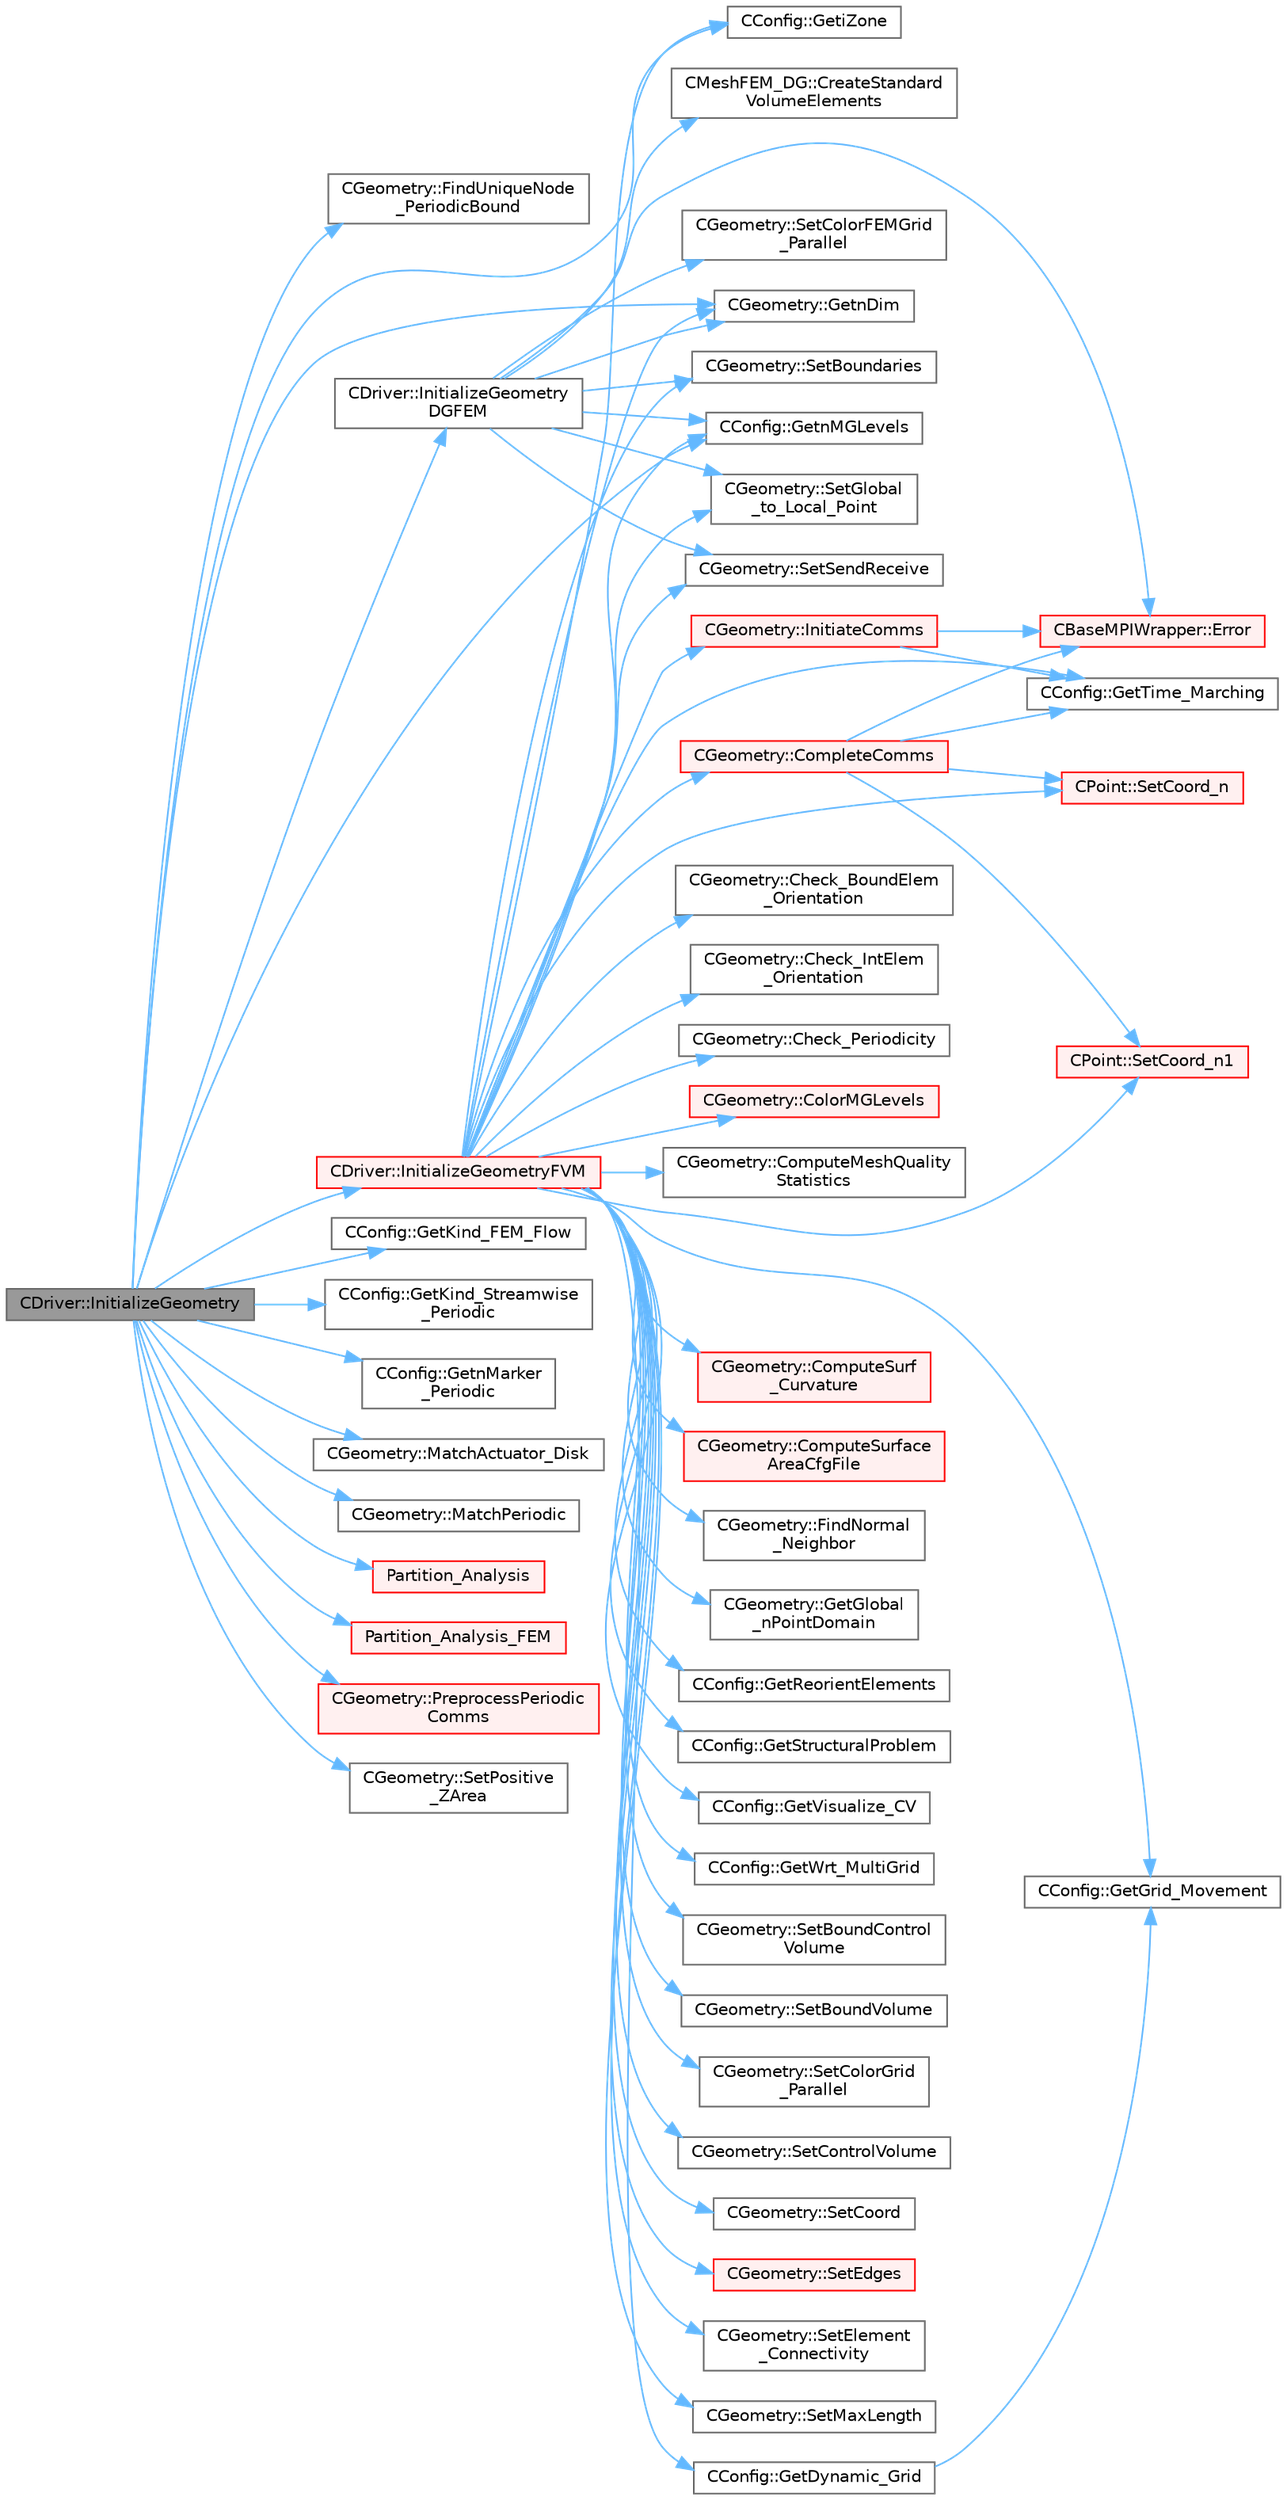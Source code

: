 digraph "CDriver::InitializeGeometry"
{
 // LATEX_PDF_SIZE
  bgcolor="transparent";
  edge [fontname=Helvetica,fontsize=10,labelfontname=Helvetica,labelfontsize=10];
  node [fontname=Helvetica,fontsize=10,shape=box,height=0.2,width=0.4];
  rankdir="LR";
  Node1 [id="Node000001",label="CDriver::InitializeGeometry",height=0.2,width=0.4,color="gray40", fillcolor="grey60", style="filled", fontcolor="black",tooltip="Construction of the edge-based data structure and the multi-grid structure."];
  Node1 -> Node2 [id="edge1_Node000001_Node000002",color="steelblue1",style="solid",tooltip=" "];
  Node2 [id="Node000002",label="CGeometry::FindUniqueNode\l_PeriodicBound",height=0.2,width=0.4,color="grey40", fillcolor="white", style="filled",URL="$classCGeometry.html#a3d42ae760eb4f85b8addfa7d4c3fd049",tooltip="For streamwise periodicity, find & store a unique reference node on the designated periodic inlet."];
  Node1 -> Node3 [id="edge2_Node000001_Node000003",color="steelblue1",style="solid",tooltip=" "];
  Node3 [id="Node000003",label="CConfig::GetiZone",height=0.2,width=0.4,color="grey40", fillcolor="white", style="filled",URL="$classCConfig.html#a1d6335b8fdef6fbcd9a08f7503d73ec1",tooltip="Provides the number of varaibles."];
  Node1 -> Node4 [id="edge3_Node000001_Node000004",color="steelblue1",style="solid",tooltip=" "];
  Node4 [id="Node000004",label="CConfig::GetKind_FEM_Flow",height=0.2,width=0.4,color="grey40", fillcolor="white", style="filled",URL="$classCConfig.html#add368fc87875283fe953a40974ad0408",tooltip="Get the kind of finite element convective numerical scheme for the flow equations."];
  Node1 -> Node5 [id="edge4_Node000001_Node000005",color="steelblue1",style="solid",tooltip=" "];
  Node5 [id="Node000005",label="CConfig::GetKind_Streamwise\l_Periodic",height=0.2,width=0.4,color="grey40", fillcolor="white", style="filled",URL="$classCConfig.html#aae21b37c088347be2a7e02fc0ad4e4c4",tooltip="Get information about the streamwise periodicity (None, Pressure_Drop, Massflow)."];
  Node1 -> Node6 [id="edge5_Node000001_Node000006",color="steelblue1",style="solid",tooltip=" "];
  Node6 [id="Node000006",label="CGeometry::GetnDim",height=0.2,width=0.4,color="grey40", fillcolor="white", style="filled",URL="$classCGeometry.html#ace7f7fe876f629f5bd5f92d4805a1a4b",tooltip="Get number of coordinates."];
  Node1 -> Node7 [id="edge6_Node000001_Node000007",color="steelblue1",style="solid",tooltip=" "];
  Node7 [id="Node000007",label="CConfig::GetnMarker\l_Periodic",height=0.2,width=0.4,color="grey40", fillcolor="white", style="filled",URL="$classCConfig.html#a8d41ac571359049bbdc4b7927e7c328a",tooltip="Get the total number of periodic markers."];
  Node1 -> Node8 [id="edge7_Node000001_Node000008",color="steelblue1",style="solid",tooltip=" "];
  Node8 [id="Node000008",label="CConfig::GetnMGLevels",height=0.2,width=0.4,color="grey40", fillcolor="white", style="filled",URL="$classCConfig.html#a15a61a6f9a1d415c3509018f4916c5c1",tooltip="Get the number of multigrid levels."];
  Node1 -> Node9 [id="edge8_Node000001_Node000009",color="steelblue1",style="solid",tooltip=" "];
  Node9 [id="Node000009",label="CDriver::InitializeGeometry\lDGFEM",height=0.2,width=0.4,color="grey40", fillcolor="white", style="filled",URL="$classCDriver.html#af592953f94edbc80bf75c82e4a263af1",tooltip="Do the geometrical preprocessing for the DG FEM solver."];
  Node9 -> Node10 [id="edge9_Node000009_Node000010",color="steelblue1",style="solid",tooltip=" "];
  Node10 [id="Node000010",label="CMeshFEM_DG::CreateStandard\lVolumeElements",height=0.2,width=0.4,color="grey40", fillcolor="white", style="filled",URL="$classCMeshFEM__DG.html#a0eff23b6bfc954a78446b1cac9b6120a",tooltip="Function to create the standard volume elements."];
  Node9 -> Node11 [id="edge10_Node000009_Node000011",color="steelblue1",style="solid",tooltip=" "];
  Node11 [id="Node000011",label="CBaseMPIWrapper::Error",height=0.2,width=0.4,color="red", fillcolor="#FFF0F0", style="filled",URL="$classCBaseMPIWrapper.html#a04457c47629bda56704e6a8804833eeb",tooltip=" "];
  Node9 -> Node6 [id="edge11_Node000009_Node000006",color="steelblue1",style="solid",tooltip=" "];
  Node9 -> Node8 [id="edge12_Node000009_Node000008",color="steelblue1",style="solid",tooltip=" "];
  Node9 -> Node13 [id="edge13_Node000009_Node000013",color="steelblue1",style="solid",tooltip=" "];
  Node13 [id="Node000013",label="CGeometry::SetBoundaries",height=0.2,width=0.4,color="grey40", fillcolor="white", style="filled",URL="$classCGeometry.html#adf0c14db61d951e089c1cecb4060eaa4",tooltip="A virtual member."];
  Node9 -> Node14 [id="edge14_Node000009_Node000014",color="steelblue1",style="solid",tooltip=" "];
  Node14 [id="Node000014",label="CGeometry::SetColorFEMGrid\l_Parallel",height=0.2,width=0.4,color="grey40", fillcolor="white", style="filled",URL="$classCGeometry.html#a12ee0f17b317854c334d427aeed34737",tooltip="A virtual member."];
  Node9 -> Node15 [id="edge15_Node000009_Node000015",color="steelblue1",style="solid",tooltip=" "];
  Node15 [id="Node000015",label="CGeometry::SetGlobal\l_to_Local_Point",height=0.2,width=0.4,color="grey40", fillcolor="white", style="filled",URL="$classCGeometry.html#a105b96a2411161c35396a8e998e01619",tooltip="A virtual member."];
  Node9 -> Node16 [id="edge16_Node000009_Node000016",color="steelblue1",style="solid",tooltip=" "];
  Node16 [id="Node000016",label="CGeometry::SetSendReceive",height=0.2,width=0.4,color="grey40", fillcolor="white", style="filled",URL="$classCGeometry.html#a072c4f4ba4420fbe20863f1789ef4c2c",tooltip="A virtual member."];
  Node1 -> Node17 [id="edge17_Node000001_Node000017",color="steelblue1",style="solid",tooltip=" "];
  Node17 [id="Node000017",label="CDriver::InitializeGeometryFVM",height=0.2,width=0.4,color="red", fillcolor="#FFF0F0", style="filled",URL="$classCDriver.html#aedc08d3b6ea02eeed60695e5c4d52336",tooltip="InitializeGeometryFVM."];
  Node17 -> Node18 [id="edge18_Node000017_Node000018",color="steelblue1",style="solid",tooltip=" "];
  Node18 [id="Node000018",label="CGeometry::Check_BoundElem\l_Orientation",height=0.2,width=0.4,color="grey40", fillcolor="white", style="filled",URL="$classCGeometry.html#ae520b52bd8164035ec27baa2277eaf7a",tooltip="A virtual member."];
  Node17 -> Node19 [id="edge19_Node000017_Node000019",color="steelblue1",style="solid",tooltip=" "];
  Node19 [id="Node000019",label="CGeometry::Check_IntElem\l_Orientation",height=0.2,width=0.4,color="grey40", fillcolor="white", style="filled",URL="$classCGeometry.html#a047fc9246e05b3fd9b609cd84d29beeb",tooltip="A virtual member."];
  Node17 -> Node20 [id="edge20_Node000017_Node000020",color="steelblue1",style="solid",tooltip=" "];
  Node20 [id="Node000020",label="CGeometry::Check_Periodicity",height=0.2,width=0.4,color="grey40", fillcolor="white", style="filled",URL="$classCGeometry.html#ab95ac0da0eb4c76322f97af5bd0db8da",tooltip="A virtual member."];
  Node17 -> Node21 [id="edge21_Node000017_Node000021",color="steelblue1",style="solid",tooltip=" "];
  Node21 [id="Node000021",label="CGeometry::ColorMGLevels",height=0.2,width=0.4,color="red", fillcolor="#FFF0F0", style="filled",URL="$classCGeometry.html#a40bdc526f6478090d15668d7ea61d734",tooltip="Color multigrid levels for visualization."];
  Node17 -> Node23 [id="edge22_Node000017_Node000023",color="steelblue1",style="solid",tooltip=" "];
  Node23 [id="Node000023",label="CGeometry::CompleteComms",height=0.2,width=0.4,color="red", fillcolor="#FFF0F0", style="filled",URL="$classCGeometry.html#a98e23b4abe55aaf85fb4350e6ccbc32e",tooltip="Routine to complete the set of non-blocking communications launched by InitiateComms() and unpacking ..."];
  Node23 -> Node11 [id="edge23_Node000023_Node000011",color="steelblue1",style="solid",tooltip=" "];
  Node23 -> Node25 [id="edge24_Node000023_Node000025",color="steelblue1",style="solid",tooltip=" "];
  Node25 [id="Node000025",label="CConfig::GetTime_Marching",height=0.2,width=0.4,color="grey40", fillcolor="white", style="filled",URL="$classCConfig.html#ac47e04d76ce865893a94dcedd3c9b6a5",tooltip="Provides information about the time integration, and change the write in the output files information..."];
  Node23 -> Node27 [id="edge25_Node000023_Node000027",color="steelblue1",style="solid",tooltip=" "];
  Node27 [id="Node000027",label="CPoint::SetCoord_n",height=0.2,width=0.4,color="red", fillcolor="#FFF0F0", style="filled",URL="$classCPoint.html#ae01b3a0ffa94ce8b8ed6d1267b2fd7cf",tooltip="Set the coordinates of the control volume at time n to the ones in Coord."];
  Node23 -> Node31 [id="edge26_Node000023_Node000031",color="steelblue1",style="solid",tooltip=" "];
  Node31 [id="Node000031",label="CPoint::SetCoord_n1",height=0.2,width=0.4,color="red", fillcolor="#FFF0F0", style="filled",URL="$classCPoint.html#a302a4933af6a0ea9c1bbda0aca8c5539",tooltip="Set the coordinates of the control volume at time n-1 to the ones in Coord_n."];
  Node17 -> Node37 [id="edge27_Node000017_Node000037",color="steelblue1",style="solid",tooltip=" "];
  Node37 [id="Node000037",label="CGeometry::ComputeMeshQuality\lStatistics",height=0.2,width=0.4,color="grey40", fillcolor="white", style="filled",URL="$classCGeometry.html#aef86f1eb52f20bca1db0976a46d8c434",tooltip="A virtual member."];
  Node17 -> Node38 [id="edge28_Node000017_Node000038",color="steelblue1",style="solid",tooltip=" "];
  Node38 [id="Node000038",label="CGeometry::ComputeSurf\l_Curvature",height=0.2,width=0.4,color="red", fillcolor="#FFF0F0", style="filled",URL="$classCGeometry.html#a260ac40c011a30a0fb55a4cc45eaf88e",tooltip="Find and store all vertices on a sharp corner in the geometry."];
  Node17 -> Node63 [id="edge29_Node000017_Node000063",color="steelblue1",style="solid",tooltip=" "];
  Node63 [id="Node000063",label="CGeometry::ComputeSurface\lAreaCfgFile",height=0.2,width=0.4,color="red", fillcolor="#FFF0F0", style="filled",URL="$classCGeometry.html#a2279bf9ab2a161f5f937698d469cb6ab",tooltip="Compute the surface area of all global markers."];
  Node17 -> Node71 [id="edge30_Node000017_Node000071",color="steelblue1",style="solid",tooltip=" "];
  Node71 [id="Node000071",label="CGeometry::FindNormal\l_Neighbor",height=0.2,width=0.4,color="grey40", fillcolor="white", style="filled",URL="$classCGeometry.html#a84198d5bb539a9e382a6ce359fa5e82a",tooltip="A virtual member."];
  Node17 -> Node72 [id="edge31_Node000017_Node000072",color="steelblue1",style="solid",tooltip=" "];
  Node72 [id="Node000072",label="CConfig::GetDynamic_Grid",height=0.2,width=0.4,color="grey40", fillcolor="white", style="filled",URL="$classCConfig.html#a6352cd90308195b5fc1ba7eab02d46c1",tooltip="Get information about dynamic grids."];
  Node72 -> Node73 [id="edge32_Node000072_Node000073",color="steelblue1",style="solid",tooltip=" "];
  Node73 [id="Node000073",label="CConfig::GetGrid_Movement",height=0.2,width=0.4,color="grey40", fillcolor="white", style="filled",URL="$classCConfig.html#a9182d3dbb0b3bfa2ebb944f18795f5ca",tooltip="Get information about the grid movement."];
  Node17 -> Node74 [id="edge33_Node000017_Node000074",color="steelblue1",style="solid",tooltip=" "];
  Node74 [id="Node000074",label="CGeometry::GetGlobal\l_nPointDomain",height=0.2,width=0.4,color="grey40", fillcolor="white", style="filled",URL="$classCGeometry.html#a1950b86a664c5da4d7df2a8b3d361a67",tooltip="Retrieve total number of nodes in a simulation across all processors (excluding halos)."];
  Node17 -> Node73 [id="edge34_Node000017_Node000073",color="steelblue1",style="solid",tooltip=" "];
  Node17 -> Node3 [id="edge35_Node000017_Node000003",color="steelblue1",style="solid",tooltip=" "];
  Node17 -> Node6 [id="edge36_Node000017_Node000006",color="steelblue1",style="solid",tooltip=" "];
  Node17 -> Node8 [id="edge37_Node000017_Node000008",color="steelblue1",style="solid",tooltip=" "];
  Node17 -> Node75 [id="edge38_Node000017_Node000075",color="steelblue1",style="solid",tooltip=" "];
  Node75 [id="Node000075",label="CConfig::GetReorientElements",height=0.2,width=0.4,color="grey40", fillcolor="white", style="filled",URL="$classCConfig.html#a6b6185c5421ac1a0563fab5623c78444",tooltip="Get information about element reorientation."];
  Node17 -> Node76 [id="edge39_Node000017_Node000076",color="steelblue1",style="solid",tooltip=" "];
  Node76 [id="Node000076",label="CConfig::GetStructuralProblem",height=0.2,width=0.4,color="grey40", fillcolor="white", style="filled",URL="$classCConfig.html#aa89d8d244474c95cd3137adcbfafb1da",tooltip="Return true if a structural solver is in use."];
  Node17 -> Node25 [id="edge40_Node000017_Node000025",color="steelblue1",style="solid",tooltip=" "];
  Node17 -> Node77 [id="edge41_Node000017_Node000077",color="steelblue1",style="solid",tooltip=" "];
  Node77 [id="Node000077",label="CConfig::GetVisualize_CV",height=0.2,width=0.4,color="grey40", fillcolor="white", style="filled",URL="$classCConfig.html#ae6fdcff5b893e65af7abb025168afb26",tooltip="Get the node number of the CV to visualize."];
  Node17 -> Node78 [id="edge42_Node000017_Node000078",color="steelblue1",style="solid",tooltip=" "];
  Node78 [id="Node000078",label="CConfig::GetWrt_MultiGrid",height=0.2,width=0.4,color="grey40", fillcolor="white", style="filled",URL="$classCConfig.html#adc681a28b43abda1e45e8daa5ac82e6d",tooltip="Write coarse grids to the visualization files."];
  Node17 -> Node79 [id="edge43_Node000017_Node000079",color="steelblue1",style="solid",tooltip=" "];
  Node79 [id="Node000079",label="CGeometry::InitiateComms",height=0.2,width=0.4,color="red", fillcolor="#FFF0F0", style="filled",URL="$classCGeometry.html#a40ce655ee42332e9bbfd25282b9100d6",tooltip="Routine to load a geometric quantity into the data structures for MPI point-to-point communication an..."];
  Node79 -> Node11 [id="edge44_Node000079_Node000011",color="steelblue1",style="solid",tooltip=" "];
  Node79 -> Node25 [id="edge45_Node000079_Node000025",color="steelblue1",style="solid",tooltip=" "];
  Node17 -> Node13 [id="edge46_Node000017_Node000013",color="steelblue1",style="solid",tooltip=" "];
  Node17 -> Node90 [id="edge47_Node000017_Node000090",color="steelblue1",style="solid",tooltip=" "];
  Node90 [id="Node000090",label="CGeometry::SetBoundControl\lVolume",height=0.2,width=0.4,color="grey40", fillcolor="white", style="filled",URL="$classCGeometry.html#a0b41f8d5d800f92ceb6ade66cc2a158c",tooltip="A virtual member."];
  Node17 -> Node91 [id="edge48_Node000017_Node000091",color="steelblue1",style="solid",tooltip=" "];
  Node91 [id="Node000091",label="CGeometry::SetBoundVolume",height=0.2,width=0.4,color="grey40", fillcolor="white", style="filled",URL="$classCGeometry.html#a421b34d68487bc9164ec5f78cb3a7916",tooltip="Sets the boundary volume."];
  Node17 -> Node92 [id="edge49_Node000017_Node000092",color="steelblue1",style="solid",tooltip=" "];
  Node92 [id="Node000092",label="CGeometry::SetColorGrid\l_Parallel",height=0.2,width=0.4,color="grey40", fillcolor="white", style="filled",URL="$classCGeometry.html#aa1224a6b338954f5c576505f2f000e8d",tooltip="A virtual member."];
  Node17 -> Node93 [id="edge50_Node000017_Node000093",color="steelblue1",style="solid",tooltip=" "];
  Node93 [id="Node000093",label="CGeometry::SetControlVolume",height=0.2,width=0.4,color="grey40", fillcolor="white", style="filled",URL="$classCGeometry.html#ab6583796f03a4cc6c3db6d7874d7b36f",tooltip="Sets control volume."];
  Node17 -> Node94 [id="edge51_Node000017_Node000094",color="steelblue1",style="solid",tooltip=" "];
  Node94 [id="Node000094",label="CGeometry::SetCoord",height=0.2,width=0.4,color="grey40", fillcolor="white", style="filled",URL="$classCGeometry.html#af535d6a780ca4df33bc04cb828f61048",tooltip="A virtual member."];
  Node17 -> Node27 [id="edge52_Node000017_Node000027",color="steelblue1",style="solid",tooltip=" "];
  Node17 -> Node31 [id="edge53_Node000017_Node000031",color="steelblue1",style="solid",tooltip=" "];
  Node17 -> Node95 [id="edge54_Node000017_Node000095",color="steelblue1",style="solid",tooltip=" "];
  Node95 [id="Node000095",label="CGeometry::SetEdges",height=0.2,width=0.4,color="red", fillcolor="#FFF0F0", style="filled",URL="$classCGeometry.html#a4aa4b21b72b39291bab049b7b5743811",tooltip="Sets the edges of an elemment."];
  Node17 -> Node100 [id="edge55_Node000017_Node000100",color="steelblue1",style="solid",tooltip=" "];
  Node100 [id="Node000100",label="CGeometry::SetElement\l_Connectivity",height=0.2,width=0.4,color="grey40", fillcolor="white", style="filled",URL="$classCGeometry.html#afe7f97b65159a4067dbbabee21edce41",tooltip="Connects elements ."];
  Node17 -> Node15 [id="edge56_Node000017_Node000015",color="steelblue1",style="solid",tooltip=" "];
  Node17 -> Node101 [id="edge57_Node000017_Node000101",color="steelblue1",style="solid",tooltip=" "];
  Node101 [id="Node000101",label="CGeometry::SetMaxLength",height=0.2,width=0.4,color="grey40", fillcolor="white", style="filled",URL="$classCGeometry.html#a4e68700218f3d58806c0827c64e63599",tooltip="Set max length."];
  Node17 -> Node16 [id="edge58_Node000017_Node000016",color="steelblue1",style="solid",tooltip=" "];
  Node1 -> Node109 [id="edge59_Node000001_Node000109",color="steelblue1",style="solid",tooltip=" "];
  Node109 [id="Node000109",label="CGeometry::MatchActuator_Disk",height=0.2,width=0.4,color="grey40", fillcolor="white", style="filled",URL="$classCGeometry.html#ab4df9138b947d996f786ebf609246af5",tooltip="A virtual member."];
  Node1 -> Node110 [id="edge60_Node000001_Node000110",color="steelblue1",style="solid",tooltip=" "];
  Node110 [id="Node000110",label="CGeometry::MatchPeriodic",height=0.2,width=0.4,color="grey40", fillcolor="white", style="filled",URL="$classCGeometry.html#a7cc87e9653c05c81e00d4c630161ec71",tooltip="A virtual member."];
  Node1 -> Node111 [id="edge61_Node000001_Node000111",color="steelblue1",style="solid",tooltip=" "];
  Node111 [id="Node000111",label="Partition_Analysis",height=0.2,width=0.4,color="red", fillcolor="#FFF0F0", style="filled",URL="$definition__structure_8cpp.html#a30aa1f3af065c88dc4b96e8227c687b1",tooltip="Performs an analysis of the mesh partitions for distributed memory calculations."];
  Node1 -> Node121 [id="edge62_Node000001_Node000121",color="steelblue1",style="solid",tooltip=" "];
  Node121 [id="Node000121",label="Partition_Analysis_FEM",height=0.2,width=0.4,color="red", fillcolor="#FFF0F0", style="filled",URL="$definition__structure_8cpp.html#ac8f2a44b074b895036080900e1315053",tooltip="Performs an analysis of the mesh partitions for distributed memory calculations for the FEM solver."];
  Node1 -> Node123 [id="edge63_Node000001_Node000123",color="steelblue1",style="solid",tooltip=" "];
  Node123 [id="Node000123",label="CGeometry::PreprocessPeriodic\lComms",height=0.2,width=0.4,color="red", fillcolor="#FFF0F0", style="filled",URL="$classCGeometry.html#a7c4fd8aa54722efc3d52a7cb70485ecb",tooltip="Routine to set up persistent data structures for periodic communications."];
  Node1 -> Node128 [id="edge64_Node000001_Node000128",color="steelblue1",style="solid",tooltip=" "];
  Node128 [id="Node000128",label="CGeometry::SetPositive\l_ZArea",height=0.2,width=0.4,color="grey40", fillcolor="white", style="filled",URL="$classCGeometry.html#a49ed6997caee2927679e76019ca0d419",tooltip="Sets area to be positive in Z direction."];
}
